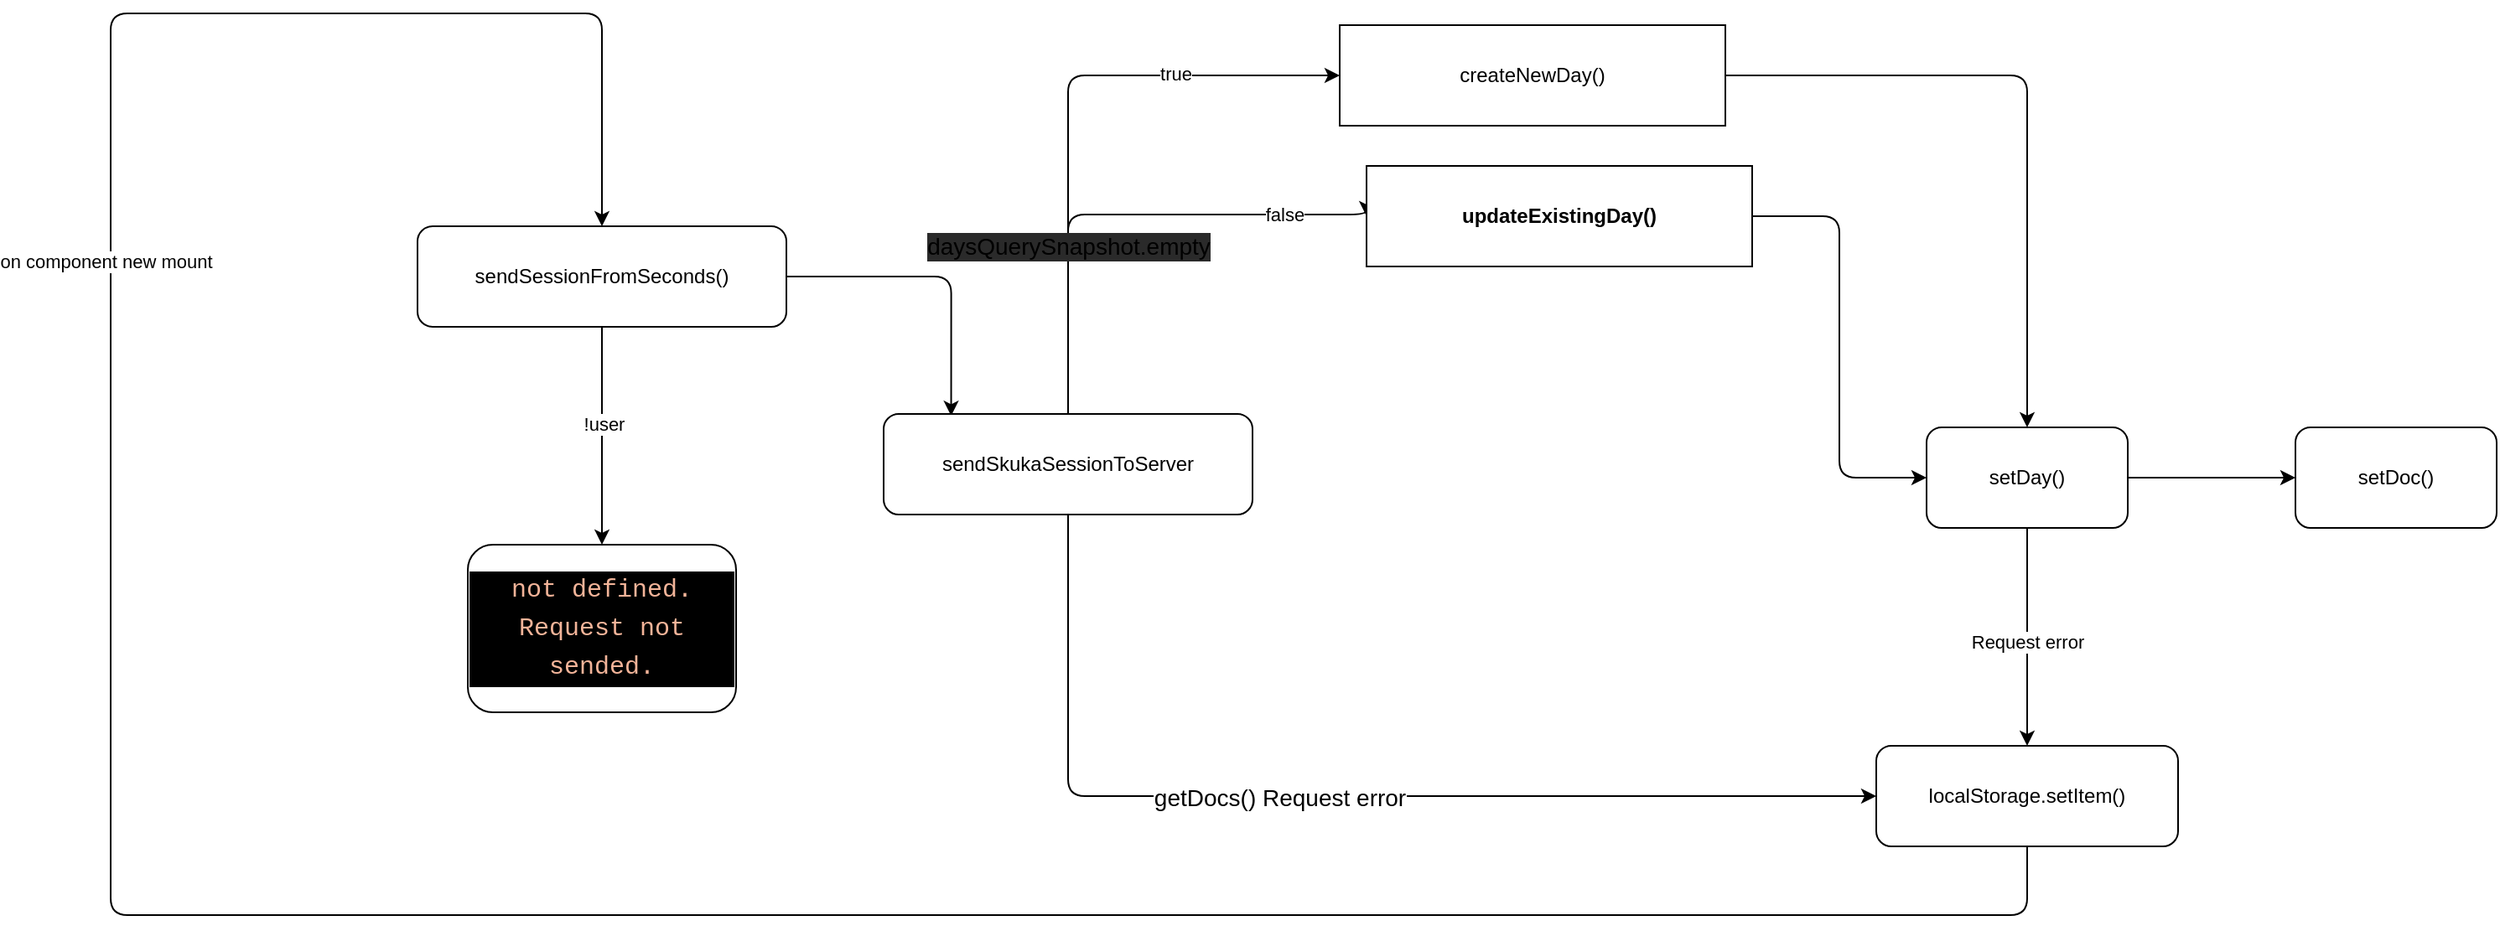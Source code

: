 <mxfile>
    <diagram id="5yDkkkBmWYTAszJo0aa4" name="Page-1">
        <mxGraphModel dx="3072" dy="1215" grid="0" gridSize="10" guides="1" tooltips="1" connect="1" arrows="1" fold="1" page="1" pageScale="1" pageWidth="827" pageHeight="1169" math="0" shadow="0">
            <root>
                <mxCell id="0"/>
                <mxCell id="1" parent="0"/>
                <mxCell id="5" style="edgeStyle=none;html=1;" edge="1" parent="1" source="3" target="4">
                    <mxGeometry relative="1" as="geometry"/>
                </mxCell>
                <mxCell id="6" value="!user" style="edgeLabel;html=1;align=center;verticalAlign=middle;resizable=0;points=[];" vertex="1" connectable="0" parent="5">
                    <mxGeometry x="-0.115" y="1" relative="1" as="geometry">
                        <mxPoint as="offset"/>
                    </mxGeometry>
                </mxCell>
                <mxCell id="29" style="edgeStyle=orthogonalEdgeStyle;html=1;exitX=1;exitY=0.5;exitDx=0;exitDy=0;entryX=0.183;entryY=0.019;entryDx=0;entryDy=0;entryPerimeter=0;" edge="1" parent="1" source="3" target="7">
                    <mxGeometry relative="1" as="geometry"/>
                </mxCell>
                <mxCell id="3" value="sendSessionFromSeconds()" style="rounded=1;whiteSpace=wrap;html=1;" vertex="1" parent="1">
                    <mxGeometry x="230" y="180" width="220" height="60" as="geometry"/>
                </mxCell>
                <mxCell id="4" value="&lt;div style=&quot;color: rgb(255 , 255 , 255) ; background-color: rgb(0 , 0 , 0) ; font-family: &amp;#34;fira code&amp;#34; , &amp;#34;courier new&amp;#34; , monospace , &amp;#34;menlo&amp;#34; , &amp;#34;monaco&amp;#34; , &amp;#34;courier new&amp;#34; , monospace ; font-size: 15px ; line-height: 23px&quot;&gt;&lt;span style=&quot;color: #f3b499&quot;&gt;not defined. Request not sended.&lt;/span&gt;&lt;/div&gt;" style="rounded=1;whiteSpace=wrap;html=1;" vertex="1" parent="1">
                    <mxGeometry x="260" y="370" width="160" height="100" as="geometry"/>
                </mxCell>
                <mxCell id="12" style="edgeStyle=orthogonalEdgeStyle;html=1;entryX=0;entryY=0.5;entryDx=0;entryDy=0;exitX=0.5;exitY=0;exitDx=0;exitDy=0;" edge="1" parent="1" source="7" target="11">
                    <mxGeometry relative="1" as="geometry">
                        <Array as="points">
                            <mxPoint x="618" y="173"/>
                            <mxPoint x="796" y="173"/>
                        </Array>
                    </mxGeometry>
                </mxCell>
                <mxCell id="30" value="false" style="edgeLabel;html=1;align=center;verticalAlign=middle;resizable=0;points=[];" vertex="1" connectable="0" parent="12">
                    <mxGeometry x="0.665" relative="1" as="geometry">
                        <mxPoint as="offset"/>
                    </mxGeometry>
                </mxCell>
                <mxCell id="32" style="edgeStyle=orthogonalEdgeStyle;html=1;fontSize=14;entryX=0;entryY=0.5;entryDx=0;entryDy=0;" edge="1" parent="1" source="7" target="20">
                    <mxGeometry relative="1" as="geometry">
                        <mxPoint x="618.0" y="440.697" as="targetPoint"/>
                        <Array as="points">
                            <mxPoint x="618" y="520"/>
                        </Array>
                    </mxGeometry>
                </mxCell>
                <mxCell id="33" value="getDocs() Request error" style="edgeLabel;html=1;align=center;verticalAlign=middle;resizable=0;points=[];fontSize=14;" vertex="1" connectable="0" parent="32">
                    <mxGeometry x="-0.096" y="-1" relative="1" as="geometry">
                        <mxPoint as="offset"/>
                    </mxGeometry>
                </mxCell>
                <mxCell id="7" value="sendSkukaSessionToServer" style="rounded=1;whiteSpace=wrap;html=1;" vertex="1" parent="1">
                    <mxGeometry x="508" y="292" width="220" height="60" as="geometry"/>
                </mxCell>
                <mxCell id="15" style="edgeStyle=orthogonalEdgeStyle;html=1;exitX=1;exitY=0.5;exitDx=0;exitDy=0;entryX=0.5;entryY=0;entryDx=0;entryDy=0;" edge="1" parent="1" source="8" target="14">
                    <mxGeometry relative="1" as="geometry"/>
                </mxCell>
                <mxCell id="8" value="createNewDay()" style="rounded=0;whiteSpace=wrap;html=1;" vertex="1" parent="1">
                    <mxGeometry x="780" y="60" width="230" height="60" as="geometry"/>
                </mxCell>
                <mxCell id="16" style="edgeStyle=orthogonalEdgeStyle;html=1;exitX=1;exitY=0.5;exitDx=0;exitDy=0;entryX=0;entryY=0.5;entryDx=0;entryDy=0;" edge="1" parent="1" source="11" target="14">
                    <mxGeometry relative="1" as="geometry"/>
                </mxCell>
                <mxCell id="11" value="updateExistingDay()" style="rounded=0;whiteSpace=wrap;html=1;fontStyle=1" vertex="1" parent="1">
                    <mxGeometry x="796" y="144" width="230" height="60" as="geometry"/>
                </mxCell>
                <mxCell id="19" style="edgeStyle=orthogonalEdgeStyle;html=1;exitX=1;exitY=0.5;exitDx=0;exitDy=0;" edge="1" parent="1" source="14" target="18">
                    <mxGeometry relative="1" as="geometry"/>
                </mxCell>
                <mxCell id="21" style="edgeStyle=orthogonalEdgeStyle;html=1;exitX=0.5;exitY=1;exitDx=0;exitDy=0;entryX=0.5;entryY=0;entryDx=0;entryDy=0;" edge="1" parent="1" source="14" target="20">
                    <mxGeometry relative="1" as="geometry"/>
                </mxCell>
                <mxCell id="22" value="Request error" style="edgeLabel;html=1;align=center;verticalAlign=middle;resizable=0;points=[];" vertex="1" connectable="0" parent="21">
                    <mxGeometry x="0.049" relative="1" as="geometry">
                        <mxPoint as="offset"/>
                    </mxGeometry>
                </mxCell>
                <mxCell id="14" value="setDay()" style="rounded=1;whiteSpace=wrap;html=1;" vertex="1" parent="1">
                    <mxGeometry x="1130" y="300" width="120" height="60" as="geometry"/>
                </mxCell>
                <mxCell id="18" value="setDoc()" style="rounded=1;whiteSpace=wrap;html=1;" vertex="1" parent="1">
                    <mxGeometry x="1350" y="300" width="120" height="60" as="geometry"/>
                </mxCell>
                <mxCell id="25" style="edgeStyle=orthogonalEdgeStyle;html=1;exitX=0.5;exitY=1;exitDx=0;exitDy=0;entryX=0.5;entryY=0;entryDx=0;entryDy=0;" edge="1" parent="1" source="20" target="3">
                    <mxGeometry relative="1" as="geometry">
                        <mxPoint x="-120" y="240" as="targetPoint"/>
                        <Array as="points">
                            <mxPoint x="1190" y="591"/>
                            <mxPoint x="47" y="591"/>
                            <mxPoint x="47" y="53"/>
                            <mxPoint x="340" y="53"/>
                        </Array>
                    </mxGeometry>
                </mxCell>
                <mxCell id="28" value="on component new mount" style="edgeLabel;html=1;align=center;verticalAlign=middle;resizable=0;points=[];" vertex="1" connectable="0" parent="25">
                    <mxGeometry x="0.47" y="3" relative="1" as="geometry">
                        <mxPoint as="offset"/>
                    </mxGeometry>
                </mxCell>
                <mxCell id="20" value="localStorage.setItem()" style="rounded=1;whiteSpace=wrap;html=1;" vertex="1" parent="1">
                    <mxGeometry x="1100" y="490" width="180" height="60" as="geometry"/>
                </mxCell>
                <mxCell id="9" style="edgeStyle=orthogonalEdgeStyle;html=1;exitX=0.5;exitY=0;exitDx=0;exitDy=0;entryX=0;entryY=0.5;entryDx=0;entryDy=0;" edge="1" parent="1" source="7" target="8">
                    <mxGeometry relative="1" as="geometry"/>
                </mxCell>
                <mxCell id="10" value="daysQuerySnapshot.empty" style="edgeLabel;html=1;align=center;verticalAlign=middle;resizable=0;points=[];labelBackgroundColor=#2A2A2A;fontSize=14;" vertex="1" connectable="0" parent="9">
                    <mxGeometry x="-0.129" y="-2" relative="1" as="geometry">
                        <mxPoint x="-2" y="58" as="offset"/>
                    </mxGeometry>
                </mxCell>
                <mxCell id="31" value="true" style="edgeLabel;html=1;align=center;verticalAlign=middle;resizable=0;points=[];" vertex="1" connectable="0" parent="9">
                    <mxGeometry x="0.46" y="1" relative="1" as="geometry">
                        <mxPoint as="offset"/>
                    </mxGeometry>
                </mxCell>
            </root>
        </mxGraphModel>
    </diagram>
</mxfile>